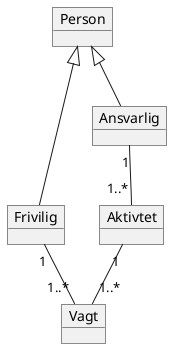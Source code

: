 @startuml
'https://plantuml.com/class-diagram

object Frivilig
object Ansvarlig
object Aktivtet
object Vagt
object Person

Person <|-- Ansvarlig
Person <|-- Frivilig
Ansvarlig "1" -- "1..*" Aktivtet
Aktivtet "1" -- "1..*" Vagt
Frivilig "1" -- "1..*" Vagt

@enduml